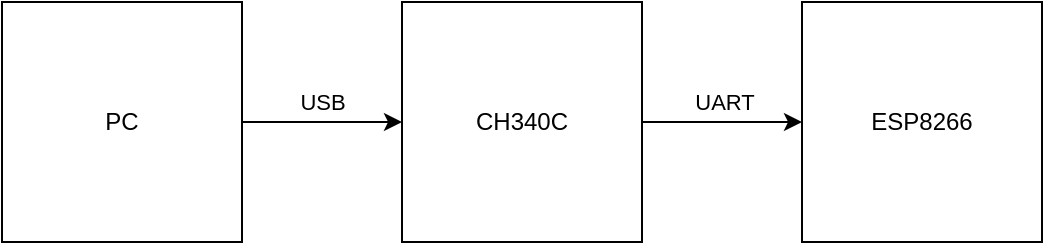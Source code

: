 <mxfile version="26.0.2">
  <diagram name="Page-1" id="wsKCs8Odx-4BlwIuNgZS">
    <mxGraphModel dx="486" dy="530" grid="1" gridSize="10" guides="1" tooltips="1" connect="1" arrows="1" fold="1" page="1" pageScale="1" pageWidth="850" pageHeight="1100" math="0" shadow="0">
      <root>
        <mxCell id="0" />
        <mxCell id="1" parent="0" />
        <mxCell id="CCkYY4tpkGP_Y9K5vtpR-4" style="edgeStyle=orthogonalEdgeStyle;rounded=0;orthogonalLoop=1;jettySize=auto;html=1;exitX=1;exitY=0.5;exitDx=0;exitDy=0;entryX=0;entryY=0.5;entryDx=0;entryDy=0;" edge="1" parent="1" source="CCkYY4tpkGP_Y9K5vtpR-1" target="CCkYY4tpkGP_Y9K5vtpR-2">
          <mxGeometry relative="1" as="geometry" />
        </mxCell>
        <mxCell id="CCkYY4tpkGP_Y9K5vtpR-6" value="USB" style="edgeLabel;html=1;align=center;verticalAlign=middle;resizable=0;points=[];" vertex="1" connectable="0" parent="CCkYY4tpkGP_Y9K5vtpR-4">
          <mxGeometry x="-0.149" y="2" relative="1" as="geometry">
            <mxPoint x="6" y="-8" as="offset" />
          </mxGeometry>
        </mxCell>
        <mxCell id="CCkYY4tpkGP_Y9K5vtpR-1" value="PC" style="rounded=0;whiteSpace=wrap;html=1;" vertex="1" parent="1">
          <mxGeometry x="80" y="160" width="120" height="120" as="geometry" />
        </mxCell>
        <mxCell id="CCkYY4tpkGP_Y9K5vtpR-5" style="edgeStyle=orthogonalEdgeStyle;rounded=0;orthogonalLoop=1;jettySize=auto;html=1;exitX=1;exitY=0.5;exitDx=0;exitDy=0;entryX=0;entryY=0.5;entryDx=0;entryDy=0;" edge="1" parent="1" source="CCkYY4tpkGP_Y9K5vtpR-2" target="CCkYY4tpkGP_Y9K5vtpR-3">
          <mxGeometry relative="1" as="geometry" />
        </mxCell>
        <mxCell id="CCkYY4tpkGP_Y9K5vtpR-7" value="UART" style="edgeLabel;html=1;align=center;verticalAlign=middle;resizable=0;points=[];" vertex="1" connectable="0" parent="CCkYY4tpkGP_Y9K5vtpR-5">
          <mxGeometry x="-0.161" y="1" relative="1" as="geometry">
            <mxPoint x="7" y="-9" as="offset" />
          </mxGeometry>
        </mxCell>
        <mxCell id="CCkYY4tpkGP_Y9K5vtpR-2" value="CH340C" style="rounded=0;whiteSpace=wrap;html=1;" vertex="1" parent="1">
          <mxGeometry x="280" y="160" width="120" height="120" as="geometry" />
        </mxCell>
        <mxCell id="CCkYY4tpkGP_Y9K5vtpR-3" value="ESP8266" style="rounded=0;whiteSpace=wrap;html=1;" vertex="1" parent="1">
          <mxGeometry x="480" y="160" width="120" height="120" as="geometry" />
        </mxCell>
      </root>
    </mxGraphModel>
  </diagram>
</mxfile>
